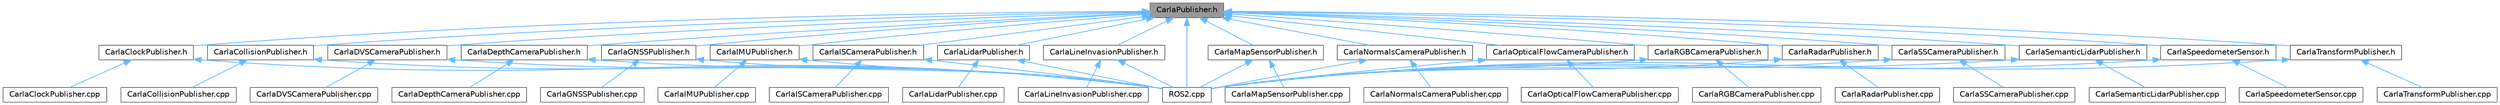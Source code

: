 digraph "CarlaPublisher.h"
{
 // INTERACTIVE_SVG=YES
 // LATEX_PDF_SIZE
  bgcolor="transparent";
  edge [fontname=Helvetica,fontsize=10,labelfontname=Helvetica,labelfontsize=10];
  node [fontname=Helvetica,fontsize=10,shape=box,height=0.2,width=0.4];
  Node1 [id="Node000001",label="CarlaPublisher.h",height=0.2,width=0.4,color="gray40", fillcolor="grey60", style="filled", fontcolor="black",tooltip=" "];
  Node1 -> Node2 [id="edge1_Node000001_Node000002",dir="back",color="steelblue1",style="solid",tooltip=" "];
  Node2 [id="Node000002",label="CarlaClockPublisher.h",height=0.2,width=0.4,color="grey40", fillcolor="white", style="filled",URL="$db/d26/CarlaClockPublisher_8h.html",tooltip=" "];
  Node2 -> Node3 [id="edge2_Node000002_Node000003",dir="back",color="steelblue1",style="solid",tooltip=" "];
  Node3 [id="Node000003",label="CarlaClockPublisher.cpp",height=0.2,width=0.4,color="grey40", fillcolor="white", style="filled",URL="$df/dbb/CarlaClockPublisher_8cpp.html",tooltip=" "];
  Node2 -> Node4 [id="edge3_Node000002_Node000004",dir="back",color="steelblue1",style="solid",tooltip=" "];
  Node4 [id="Node000004",label="ROS2.cpp",height=0.2,width=0.4,color="grey40", fillcolor="white", style="filled",URL="$dd/d14/ROS2_8cpp.html",tooltip=" "];
  Node1 -> Node5 [id="edge4_Node000001_Node000005",dir="back",color="steelblue1",style="solid",tooltip=" "];
  Node5 [id="Node000005",label="CarlaCollisionPublisher.h",height=0.2,width=0.4,color="grey40", fillcolor="white", style="filled",URL="$db/d6e/CarlaCollisionPublisher_8h.html",tooltip=" "];
  Node5 -> Node6 [id="edge5_Node000005_Node000006",dir="back",color="steelblue1",style="solid",tooltip=" "];
  Node6 [id="Node000006",label="CarlaCollisionPublisher.cpp",height=0.2,width=0.4,color="grey40", fillcolor="white", style="filled",URL="$d4/d22/CarlaCollisionPublisher_8cpp.html",tooltip=" "];
  Node5 -> Node4 [id="edge6_Node000005_Node000004",dir="back",color="steelblue1",style="solid",tooltip=" "];
  Node1 -> Node7 [id="edge7_Node000001_Node000007",dir="back",color="steelblue1",style="solid",tooltip=" "];
  Node7 [id="Node000007",label="CarlaDVSCameraPublisher.h",height=0.2,width=0.4,color="grey40", fillcolor="white", style="filled",URL="$d7/d82/CarlaDVSCameraPublisher_8h.html",tooltip=" "];
  Node7 -> Node8 [id="edge8_Node000007_Node000008",dir="back",color="steelblue1",style="solid",tooltip=" "];
  Node8 [id="Node000008",label="CarlaDVSCameraPublisher.cpp",height=0.2,width=0.4,color="grey40", fillcolor="white", style="filled",URL="$d5/dc5/CarlaDVSCameraPublisher_8cpp.html",tooltip=" "];
  Node7 -> Node4 [id="edge9_Node000007_Node000004",dir="back",color="steelblue1",style="solid",tooltip=" "];
  Node1 -> Node9 [id="edge10_Node000001_Node000009",dir="back",color="steelblue1",style="solid",tooltip=" "];
  Node9 [id="Node000009",label="CarlaDepthCameraPublisher.h",height=0.2,width=0.4,color="grey40", fillcolor="white", style="filled",URL="$de/d65/CarlaDepthCameraPublisher_8h.html",tooltip=" "];
  Node9 -> Node10 [id="edge11_Node000009_Node000010",dir="back",color="steelblue1",style="solid",tooltip=" "];
  Node10 [id="Node000010",label="CarlaDepthCameraPublisher.cpp",height=0.2,width=0.4,color="grey40", fillcolor="white", style="filled",URL="$df/d25/CarlaDepthCameraPublisher_8cpp.html",tooltip=" "];
  Node9 -> Node4 [id="edge12_Node000009_Node000004",dir="back",color="steelblue1",style="solid",tooltip=" "];
  Node1 -> Node11 [id="edge13_Node000001_Node000011",dir="back",color="steelblue1",style="solid",tooltip=" "];
  Node11 [id="Node000011",label="CarlaGNSSPublisher.h",height=0.2,width=0.4,color="grey40", fillcolor="white", style="filled",URL="$dd/d28/CarlaGNSSPublisher_8h.html",tooltip=" "];
  Node11 -> Node12 [id="edge14_Node000011_Node000012",dir="back",color="steelblue1",style="solid",tooltip=" "];
  Node12 [id="Node000012",label="CarlaGNSSPublisher.cpp",height=0.2,width=0.4,color="grey40", fillcolor="white", style="filled",URL="$d6/d5f/CarlaGNSSPublisher_8cpp.html",tooltip=" "];
  Node11 -> Node4 [id="edge15_Node000011_Node000004",dir="back",color="steelblue1",style="solid",tooltip=" "];
  Node1 -> Node13 [id="edge16_Node000001_Node000013",dir="back",color="steelblue1",style="solid",tooltip=" "];
  Node13 [id="Node000013",label="CarlaIMUPublisher.h",height=0.2,width=0.4,color="grey40", fillcolor="white", style="filled",URL="$d1/da5/CarlaIMUPublisher_8h.html",tooltip=" "];
  Node13 -> Node14 [id="edge17_Node000013_Node000014",dir="back",color="steelblue1",style="solid",tooltip=" "];
  Node14 [id="Node000014",label="CarlaIMUPublisher.cpp",height=0.2,width=0.4,color="grey40", fillcolor="white", style="filled",URL="$d9/d57/CarlaIMUPublisher_8cpp.html",tooltip=" "];
  Node13 -> Node4 [id="edge18_Node000013_Node000004",dir="back",color="steelblue1",style="solid",tooltip=" "];
  Node1 -> Node15 [id="edge19_Node000001_Node000015",dir="back",color="steelblue1",style="solid",tooltip=" "];
  Node15 [id="Node000015",label="CarlaISCameraPublisher.h",height=0.2,width=0.4,color="grey40", fillcolor="white", style="filled",URL="$d7/d71/CarlaISCameraPublisher_8h.html",tooltip=" "];
  Node15 -> Node16 [id="edge20_Node000015_Node000016",dir="back",color="steelblue1",style="solid",tooltip=" "];
  Node16 [id="Node000016",label="CarlaISCameraPublisher.cpp",height=0.2,width=0.4,color="grey40", fillcolor="white", style="filled",URL="$dc/d01/CarlaISCameraPublisher_8cpp.html",tooltip=" "];
  Node15 -> Node4 [id="edge21_Node000015_Node000004",dir="back",color="steelblue1",style="solid",tooltip=" "];
  Node1 -> Node17 [id="edge22_Node000001_Node000017",dir="back",color="steelblue1",style="solid",tooltip=" "];
  Node17 [id="Node000017",label="CarlaLidarPublisher.h",height=0.2,width=0.4,color="grey40", fillcolor="white", style="filled",URL="$d9/dad/CarlaLidarPublisher_8h.html",tooltip=" "];
  Node17 -> Node18 [id="edge23_Node000017_Node000018",dir="back",color="steelblue1",style="solid",tooltip=" "];
  Node18 [id="Node000018",label="CarlaLidarPublisher.cpp",height=0.2,width=0.4,color="grey40", fillcolor="white", style="filled",URL="$db/dd0/CarlaLidarPublisher_8cpp.html",tooltip=" "];
  Node17 -> Node4 [id="edge24_Node000017_Node000004",dir="back",color="steelblue1",style="solid",tooltip=" "];
  Node1 -> Node19 [id="edge25_Node000001_Node000019",dir="back",color="steelblue1",style="solid",tooltip=" "];
  Node19 [id="Node000019",label="CarlaLineInvasionPublisher.h",height=0.2,width=0.4,color="grey40", fillcolor="white", style="filled",URL="$da/dff/CarlaLineInvasionPublisher_8h.html",tooltip=" "];
  Node19 -> Node20 [id="edge26_Node000019_Node000020",dir="back",color="steelblue1",style="solid",tooltip=" "];
  Node20 [id="Node000020",label="CarlaLineInvasionPublisher.cpp",height=0.2,width=0.4,color="grey40", fillcolor="white", style="filled",URL="$d5/d01/CarlaLineInvasionPublisher_8cpp.html",tooltip=" "];
  Node19 -> Node4 [id="edge27_Node000019_Node000004",dir="back",color="steelblue1",style="solid",tooltip=" "];
  Node1 -> Node21 [id="edge28_Node000001_Node000021",dir="back",color="steelblue1",style="solid",tooltip=" "];
  Node21 [id="Node000021",label="CarlaMapSensorPublisher.h",height=0.2,width=0.4,color="grey40", fillcolor="white", style="filled",URL="$d6/d62/CarlaMapSensorPublisher_8h.html",tooltip=" "];
  Node21 -> Node22 [id="edge29_Node000021_Node000022",dir="back",color="steelblue1",style="solid",tooltip=" "];
  Node22 [id="Node000022",label="CarlaMapSensorPublisher.cpp",height=0.2,width=0.4,color="grey40", fillcolor="white", style="filled",URL="$d6/db7/CarlaMapSensorPublisher_8cpp.html",tooltip=" "];
  Node21 -> Node4 [id="edge30_Node000021_Node000004",dir="back",color="steelblue1",style="solid",tooltip=" "];
  Node1 -> Node23 [id="edge31_Node000001_Node000023",dir="back",color="steelblue1",style="solid",tooltip=" "];
  Node23 [id="Node000023",label="CarlaNormalsCameraPublisher.h",height=0.2,width=0.4,color="grey40", fillcolor="white", style="filled",URL="$d1/d3c/CarlaNormalsCameraPublisher_8h.html",tooltip=" "];
  Node23 -> Node24 [id="edge32_Node000023_Node000024",dir="back",color="steelblue1",style="solid",tooltip=" "];
  Node24 [id="Node000024",label="CarlaNormalsCameraPublisher.cpp",height=0.2,width=0.4,color="grey40", fillcolor="white", style="filled",URL="$dc/d96/CarlaNormalsCameraPublisher_8cpp.html",tooltip=" "];
  Node23 -> Node4 [id="edge33_Node000023_Node000004",dir="back",color="steelblue1",style="solid",tooltip=" "];
  Node1 -> Node25 [id="edge34_Node000001_Node000025",dir="back",color="steelblue1",style="solid",tooltip=" "];
  Node25 [id="Node000025",label="CarlaOpticalFlowCameraPublisher.h",height=0.2,width=0.4,color="grey40", fillcolor="white", style="filled",URL="$d6/d08/CarlaOpticalFlowCameraPublisher_8h.html",tooltip=" "];
  Node25 -> Node26 [id="edge35_Node000025_Node000026",dir="back",color="steelblue1",style="solid",tooltip=" "];
  Node26 [id="Node000026",label="CarlaOpticalFlowCameraPublisher.cpp",height=0.2,width=0.4,color="grey40", fillcolor="white", style="filled",URL="$db/de9/CarlaOpticalFlowCameraPublisher_8cpp.html",tooltip=" "];
  Node25 -> Node4 [id="edge36_Node000025_Node000004",dir="back",color="steelblue1",style="solid",tooltip=" "];
  Node1 -> Node27 [id="edge37_Node000001_Node000027",dir="back",color="steelblue1",style="solid",tooltip=" "];
  Node27 [id="Node000027",label="CarlaRGBCameraPublisher.h",height=0.2,width=0.4,color="grey40", fillcolor="white", style="filled",URL="$d6/dc3/CarlaRGBCameraPublisher_8h.html",tooltip=" "];
  Node27 -> Node28 [id="edge38_Node000027_Node000028",dir="back",color="steelblue1",style="solid",tooltip=" "];
  Node28 [id="Node000028",label="CarlaRGBCameraPublisher.cpp",height=0.2,width=0.4,color="grey40", fillcolor="white", style="filled",URL="$db/d7c/CarlaRGBCameraPublisher_8cpp.html",tooltip=" "];
  Node27 -> Node4 [id="edge39_Node000027_Node000004",dir="back",color="steelblue1",style="solid",tooltip=" "];
  Node1 -> Node29 [id="edge40_Node000001_Node000029",dir="back",color="steelblue1",style="solid",tooltip=" "];
  Node29 [id="Node000029",label="CarlaRadarPublisher.h",height=0.2,width=0.4,color="grey40", fillcolor="white", style="filled",URL="$d6/dea/CarlaRadarPublisher_8h.html",tooltip=" "];
  Node29 -> Node30 [id="edge41_Node000029_Node000030",dir="back",color="steelblue1",style="solid",tooltip=" "];
  Node30 [id="Node000030",label="CarlaRadarPublisher.cpp",height=0.2,width=0.4,color="grey40", fillcolor="white", style="filled",URL="$df/db7/CarlaRadarPublisher_8cpp.html",tooltip=" "];
  Node29 -> Node4 [id="edge42_Node000029_Node000004",dir="back",color="steelblue1",style="solid",tooltip=" "];
  Node1 -> Node31 [id="edge43_Node000001_Node000031",dir="back",color="steelblue1",style="solid",tooltip=" "];
  Node31 [id="Node000031",label="CarlaSSCameraPublisher.h",height=0.2,width=0.4,color="grey40", fillcolor="white", style="filled",URL="$d9/db2/CarlaSSCameraPublisher_8h.html",tooltip=" "];
  Node31 -> Node32 [id="edge44_Node000031_Node000032",dir="back",color="steelblue1",style="solid",tooltip=" "];
  Node32 [id="Node000032",label="CarlaSSCameraPublisher.cpp",height=0.2,width=0.4,color="grey40", fillcolor="white", style="filled",URL="$d3/df7/CarlaSSCameraPublisher_8cpp.html",tooltip=" "];
  Node31 -> Node4 [id="edge45_Node000031_Node000004",dir="back",color="steelblue1",style="solid",tooltip=" "];
  Node1 -> Node33 [id="edge46_Node000001_Node000033",dir="back",color="steelblue1",style="solid",tooltip=" "];
  Node33 [id="Node000033",label="CarlaSemanticLidarPublisher.h",height=0.2,width=0.4,color="grey40", fillcolor="white", style="filled",URL="$d1/d67/CarlaSemanticLidarPublisher_8h.html",tooltip=" "];
  Node33 -> Node34 [id="edge47_Node000033_Node000034",dir="back",color="steelblue1",style="solid",tooltip=" "];
  Node34 [id="Node000034",label="CarlaSemanticLidarPublisher.cpp",height=0.2,width=0.4,color="grey40", fillcolor="white", style="filled",URL="$d0/de7/CarlaSemanticLidarPublisher_8cpp.html",tooltip=" "];
  Node33 -> Node4 [id="edge48_Node000033_Node000004",dir="back",color="steelblue1",style="solid",tooltip=" "];
  Node1 -> Node35 [id="edge49_Node000001_Node000035",dir="back",color="steelblue1",style="solid",tooltip=" "];
  Node35 [id="Node000035",label="CarlaSpeedometerSensor.h",height=0.2,width=0.4,color="grey40", fillcolor="white", style="filled",URL="$dd/dd2/CarlaSpeedometerSensor_8h.html",tooltip=" "];
  Node35 -> Node36 [id="edge50_Node000035_Node000036",dir="back",color="steelblue1",style="solid",tooltip=" "];
  Node36 [id="Node000036",label="CarlaSpeedometerSensor.cpp",height=0.2,width=0.4,color="grey40", fillcolor="white", style="filled",URL="$da/d03/CarlaSpeedometerSensor_8cpp.html",tooltip=" "];
  Node35 -> Node4 [id="edge51_Node000035_Node000004",dir="back",color="steelblue1",style="solid",tooltip=" "];
  Node1 -> Node37 [id="edge52_Node000001_Node000037",dir="back",color="steelblue1",style="solid",tooltip=" "];
  Node37 [id="Node000037",label="CarlaTransformPublisher.h",height=0.2,width=0.4,color="grey40", fillcolor="white", style="filled",URL="$dd/d98/CarlaTransformPublisher_8h.html",tooltip=" "];
  Node37 -> Node38 [id="edge53_Node000037_Node000038",dir="back",color="steelblue1",style="solid",tooltip=" "];
  Node38 [id="Node000038",label="CarlaTransformPublisher.cpp",height=0.2,width=0.4,color="grey40", fillcolor="white", style="filled",URL="$d3/d11/CarlaTransformPublisher_8cpp.html",tooltip=" "];
  Node37 -> Node4 [id="edge54_Node000037_Node000004",dir="back",color="steelblue1",style="solid",tooltip=" "];
  Node1 -> Node4 [id="edge55_Node000001_Node000004",dir="back",color="steelblue1",style="solid",tooltip=" "];
}
